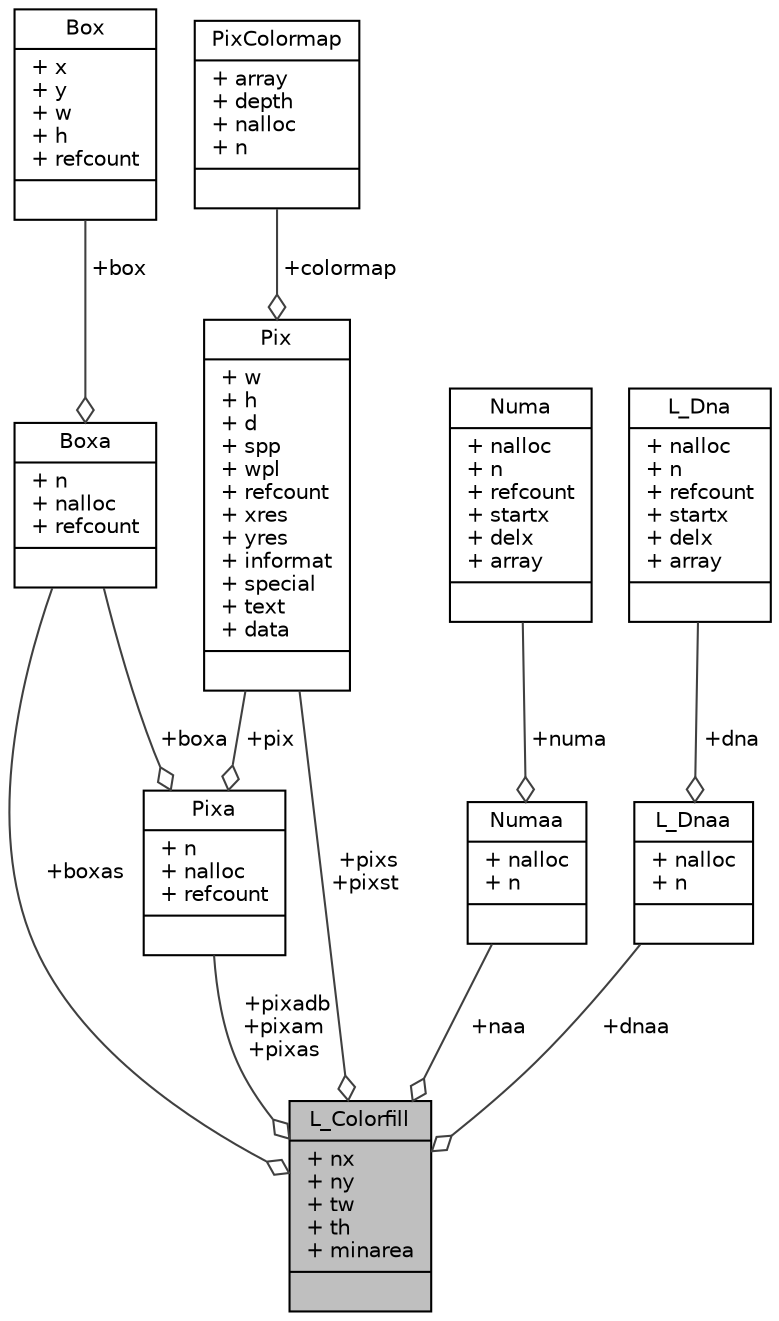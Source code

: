 digraph "L_Colorfill"
{
 // LATEX_PDF_SIZE
  edge [fontname="Helvetica",fontsize="10",labelfontname="Helvetica",labelfontsize="10"];
  node [fontname="Helvetica",fontsize="10",shape=record];
  Node1 [label="{L_Colorfill\n|+ nx\l+ ny\l+ tw\l+ th\l+ minarea\l|}",height=0.2,width=0.4,color="black", fillcolor="grey75", style="filled", fontcolor="black",tooltip=" "];
  Node2 -> Node1 [color="grey25",fontsize="10",style="solid",label=" +pixs\n+pixst" ,arrowhead="odiamond",fontname="Helvetica"];
  Node2 [label="{Pix\n|+ w\l+ h\l+ d\l+ spp\l+ wpl\l+ refcount\l+ xres\l+ yres\l+ informat\l+ special\l+ text\l+ data\l|}",height=0.2,width=0.4,color="black", fillcolor="white", style="filled",URL="$struct_pix.html",tooltip=" "];
  Node3 -> Node2 [color="grey25",fontsize="10",style="solid",label=" +colormap" ,arrowhead="odiamond",fontname="Helvetica"];
  Node3 [label="{PixColormap\n|+ array\l+ depth\l+ nalloc\l+ n\l|}",height=0.2,width=0.4,color="black", fillcolor="white", style="filled",URL="$struct_pix_colormap.html",tooltip=" "];
  Node4 -> Node1 [color="grey25",fontsize="10",style="solid",label=" +boxas" ,arrowhead="odiamond",fontname="Helvetica"];
  Node4 [label="{Boxa\n|+ n\l+ nalloc\l+ refcount\l|}",height=0.2,width=0.4,color="black", fillcolor="white", style="filled",URL="$struct_boxa.html",tooltip=" "];
  Node5 -> Node4 [color="grey25",fontsize="10",style="solid",label=" +box" ,arrowhead="odiamond",fontname="Helvetica"];
  Node5 [label="{Box\n|+ x\l+ y\l+ w\l+ h\l+ refcount\l|}",height=0.2,width=0.4,color="black", fillcolor="white", style="filled",URL="$struct_box.html",tooltip=" "];
  Node6 -> Node1 [color="grey25",fontsize="10",style="solid",label=" +pixadb\n+pixam\n+pixas" ,arrowhead="odiamond",fontname="Helvetica"];
  Node6 [label="{Pixa\n|+ n\l+ nalloc\l+ refcount\l|}",height=0.2,width=0.4,color="black", fillcolor="white", style="filled",URL="$struct_pixa.html",tooltip=" "];
  Node2 -> Node6 [color="grey25",fontsize="10",style="solid",label=" +pix" ,arrowhead="odiamond",fontname="Helvetica"];
  Node4 -> Node6 [color="grey25",fontsize="10",style="solid",label=" +boxa" ,arrowhead="odiamond",fontname="Helvetica"];
  Node7 -> Node1 [color="grey25",fontsize="10",style="solid",label=" +naa" ,arrowhead="odiamond",fontname="Helvetica"];
  Node7 [label="{Numaa\n|+ nalloc\l+ n\l|}",height=0.2,width=0.4,color="black", fillcolor="white", style="filled",URL="$struct_numaa.html",tooltip=" "];
  Node8 -> Node7 [color="grey25",fontsize="10",style="solid",label=" +numa" ,arrowhead="odiamond",fontname="Helvetica"];
  Node8 [label="{Numa\n|+ nalloc\l+ n\l+ refcount\l+ startx\l+ delx\l+ array\l|}",height=0.2,width=0.4,color="black", fillcolor="white", style="filled",URL="$struct_numa.html",tooltip=" "];
  Node9 -> Node1 [color="grey25",fontsize="10",style="solid",label=" +dnaa" ,arrowhead="odiamond",fontname="Helvetica"];
  Node9 [label="{L_Dnaa\n|+ nalloc\l+ n\l|}",height=0.2,width=0.4,color="black", fillcolor="white", style="filled",URL="$struct_l___dnaa.html",tooltip=" "];
  Node10 -> Node9 [color="grey25",fontsize="10",style="solid",label=" +dna" ,arrowhead="odiamond",fontname="Helvetica"];
  Node10 [label="{L_Dna\n|+ nalloc\l+ n\l+ refcount\l+ startx\l+ delx\l+ array\l|}",height=0.2,width=0.4,color="black", fillcolor="white", style="filled",URL="$struct_l___dna.html",tooltip=" "];
}
